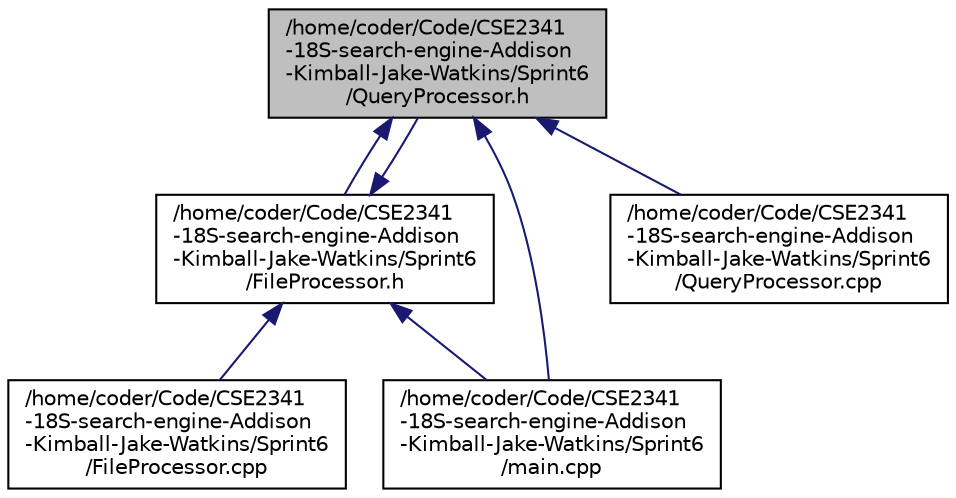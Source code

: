 digraph "/home/coder/Code/CSE2341-18S-search-engine-Addison-Kimball-Jake-Watkins/Sprint6/QueryProcessor.h"
{
  edge [fontname="Helvetica",fontsize="10",labelfontname="Helvetica",labelfontsize="10"];
  node [fontname="Helvetica",fontsize="10",shape=record];
  Node1 [label="/home/coder/Code/CSE2341\l-18S-search-engine-Addison\l-Kimball-Jake-Watkins/Sprint6\l/QueryProcessor.h",height=0.2,width=0.4,color="black", fillcolor="grey75", style="filled", fontcolor="black"];
  Node1 -> Node2 [dir="back",color="midnightblue",fontsize="10",style="solid",fontname="Helvetica"];
  Node2 [label="/home/coder/Code/CSE2341\l-18S-search-engine-Addison\l-Kimball-Jake-Watkins/Sprint6\l/FileProcessor.h",height=0.2,width=0.4,color="black", fillcolor="white", style="filled",URL="$_file_processor_8h.html"];
  Node2 -> Node3 [dir="back",color="midnightblue",fontsize="10",style="solid",fontname="Helvetica"];
  Node3 [label="/home/coder/Code/CSE2341\l-18S-search-engine-Addison\l-Kimball-Jake-Watkins/Sprint6\l/FileProcessor.cpp",height=0.2,width=0.4,color="black", fillcolor="white", style="filled",URL="$_file_processor_8cpp.html"];
  Node2 -> Node1 [dir="back",color="midnightblue",fontsize="10",style="solid",fontname="Helvetica"];
  Node2 -> Node4 [dir="back",color="midnightblue",fontsize="10",style="solid",fontname="Helvetica"];
  Node4 [label="/home/coder/Code/CSE2341\l-18S-search-engine-Addison\l-Kimball-Jake-Watkins/Sprint6\l/main.cpp",height=0.2,width=0.4,color="black", fillcolor="white", style="filled",URL="$main_8cpp.html"];
  Node1 -> Node4 [dir="back",color="midnightblue",fontsize="10",style="solid",fontname="Helvetica"];
  Node1 -> Node5 [dir="back",color="midnightblue",fontsize="10",style="solid",fontname="Helvetica"];
  Node5 [label="/home/coder/Code/CSE2341\l-18S-search-engine-Addison\l-Kimball-Jake-Watkins/Sprint6\l/QueryProcessor.cpp",height=0.2,width=0.4,color="black", fillcolor="white", style="filled",URL="$_query_processor_8cpp.html"];
}
